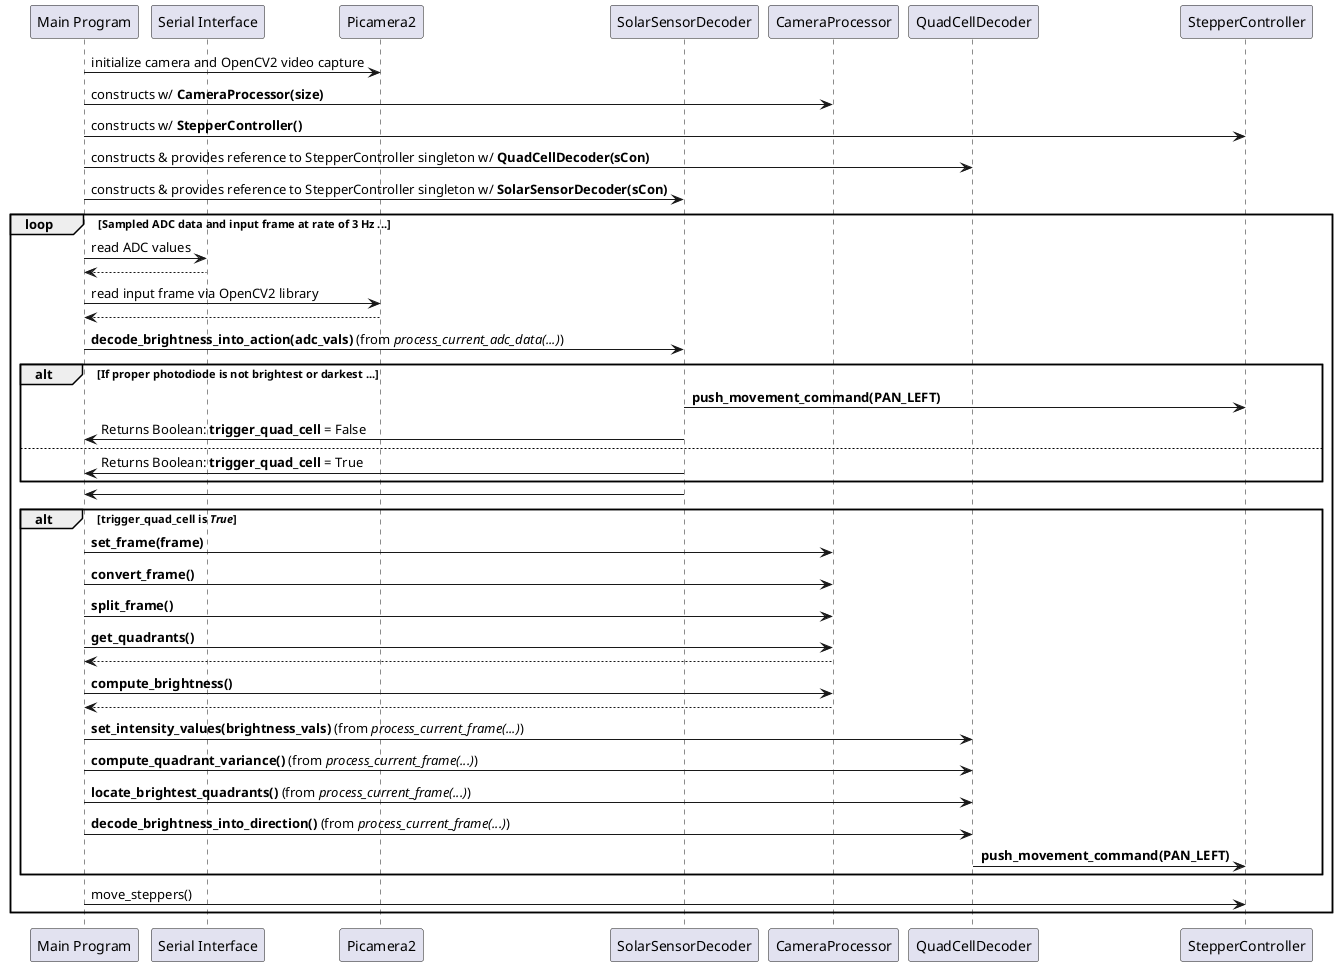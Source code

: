 @startuml SunTrackerSequenceDiagram

' Define participants
participant "Main Program" as mp
participant "Serial Interface" as si
participant "Picamera2" as cam
participant "SolarSensorDecoder" as scd
participant "CameraProcessor" as cp
participant "QuadCellDecoder" as qcd
participant "StepperController" as sc

' Define relations and datapath
' alt Data collected via Pi camera
'     pc -> mp : collect current video frame
'     mp -> cp : set_current_frame(input_frame)
'     cp -> cp: split_frame()
'     cp -> cp: compute_average_intensities()
'     mp -> qcp : get_computed_values()
'     mp -> qcd : set_intensity_values(input_intensities)
' else Data collected via quad-cell sensor
'     mp -> qc : collect current voltage readings
'     mp -> qcp : set_current_voltages(input_voltages)
'     mp -> qcp : get_computed_values()
'     mp -> qcd : set_intensity_values(input_intensities)
'end

mp -> cam : initialize camera and OpenCV2 video capture
mp -> cp : constructs w/ **CameraProcessor(size)**
mp -> sc : constructs w/ **StepperController()**
mp -> qcd : constructs & provides reference to StepperController singleton w/ **QuadCellDecoder(sCon)**
mp -> scd : constructs & provides reference to StepperController singleton w/ **SolarSensorDecoder(sCon)**
loop Sampled ADC data and input frame at rate of 3 Hz ...
mp -> si: read ADC values
si --> mp
mp -> cam : read input frame via OpenCV2 library
cam --> mp
mp -> scd: **decode_brightness_into_action(adc_vals)** (from //process_current_adc_data(...)//)
alt If proper photodiode is not brightest or darkest ...
    scd -> sc : **push_movement_command(PAN_LEFT)**
    scd -> mp : Returns Boolean: **trigger_quad_cell** = False
else
    scd -> mp : Returns Boolean: **trigger_quad_cell** = True
end
scd -> mp: 
alt **trigger_quad_cell** is //True//
    mp -> cp : **set_frame(frame)**
    mp -> cp : **convert_frame()** 
    mp -> cp : **split_frame()**
    mp -> cp : **get_quadrants()**
    cp --> mp
    mp -> cp : **compute_brightness()**
    cp --> mp
    mp -> qcd : **set_intensity_values(brightness_vals)** (from //process_current_frame(...)//)
    mp -> qcd : **compute_quadrant_variance()** (from //process_current_frame(...)//)
    mp -> qcd : **locate_brightest_quadrants()** (from //process_current_frame(...)//)
    mp -> qcd : **decode_brightness_into_direction()** (from //process_current_frame(...)//)
    qcd -> sc : **push_movement_command(PAN_LEFT)**
end
mp -> sc : move_steppers()
end

@enduml